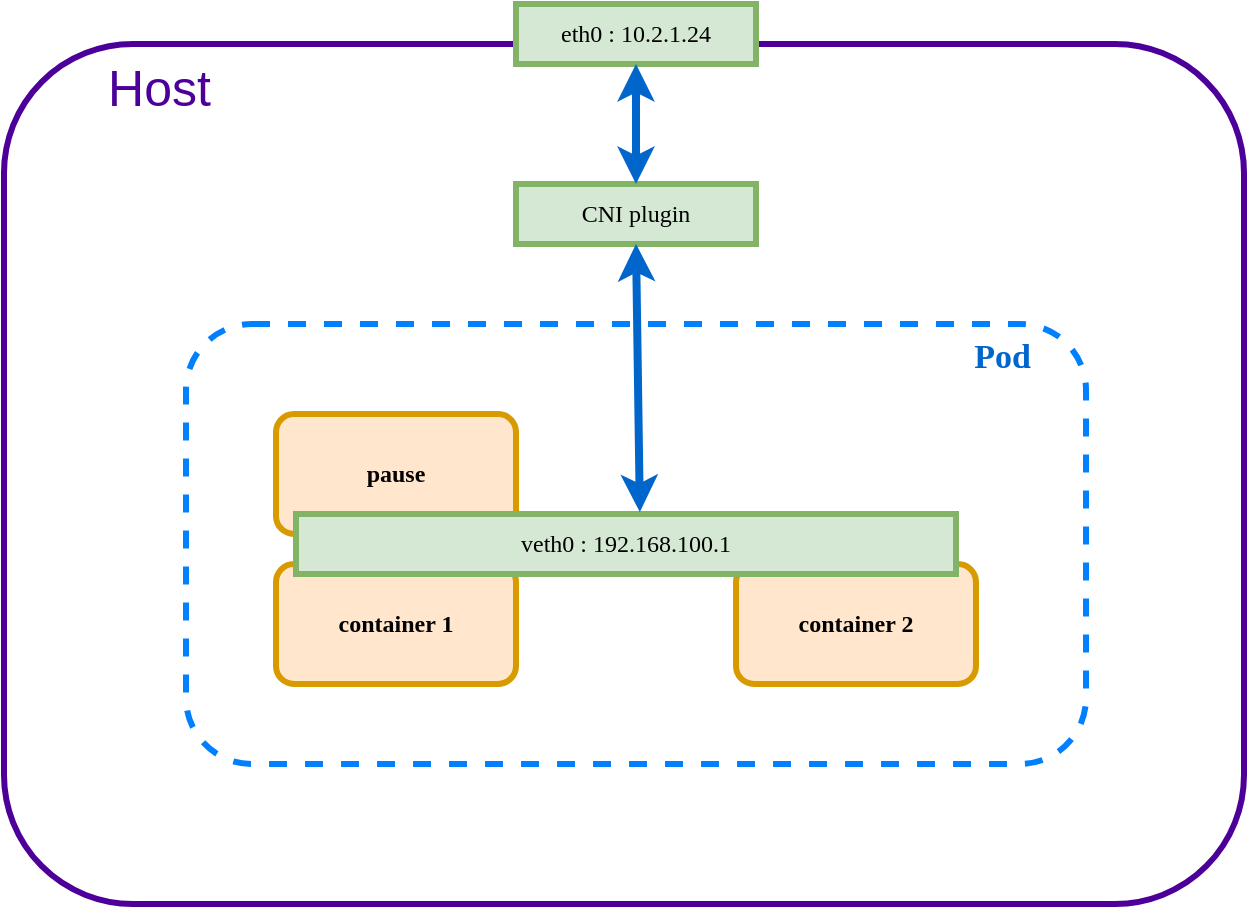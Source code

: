 <mxfile version="14.5.1" type="device"><diagram id="x9zVpShxz5TBvk2fZvnz" name="Page-1"><mxGraphModel dx="1047" dy="705" grid="1" gridSize="10" guides="1" tooltips="1" connect="1" arrows="1" fold="1" page="1" pageScale="1" pageWidth="827" pageHeight="1169" math="0" shadow="0"><root><mxCell id="0"/><mxCell id="1" parent="0"/><mxCell id="koyhvf9OoTWnuavuUXUL-1" value="&amp;nbsp; &amp;nbsp; &amp;nbsp; &amp;nbsp; &amp;nbsp; &amp;nbsp; &amp;nbsp; &amp;nbsp;&lt;font style=&quot;font-size: 25px&quot;&gt;Host&lt;/font&gt;" style="rounded=1;whiteSpace=wrap;html=1;verticalAlign=top;align=left;fontColor=#4C0099;strokeColor=#4C0099;strokeWidth=3;" vertex="1" parent="1"><mxGeometry x="104" y="140" width="620" height="430" as="geometry"/></mxCell><mxCell id="koyhvf9OoTWnuavuUXUL-8" value="&lt;b&gt;&lt;font style=&quot;font-size: 17px&quot;&gt;Pod&amp;nbsp; &amp;nbsp; &amp;nbsp;&amp;nbsp;&lt;/font&gt;&lt;/b&gt;" style="rounded=1;whiteSpace=wrap;html=1;strokeWidth=3;fontFamily=Verdana;align=right;fontColor=#0066CC;strokeColor=#007FFF;verticalAlign=top;dashed=1;" vertex="1" parent="1"><mxGeometry x="195" y="280" width="450" height="220" as="geometry"/></mxCell><mxCell id="koyhvf9OoTWnuavuUXUL-3" value="&lt;b&gt;pause&lt;/b&gt;" style="rounded=1;whiteSpace=wrap;html=1;strokeColor=#d79b00;strokeWidth=3;align=center;fillColor=#ffe6cc;fontFamily=Verdana;" vertex="1" parent="1"><mxGeometry x="240" y="325" width="120" height="60" as="geometry"/></mxCell><mxCell id="koyhvf9OoTWnuavuUXUL-6" value="&lt;b&gt;container 1&lt;/b&gt;" style="rounded=1;whiteSpace=wrap;html=1;strokeColor=#d79b00;strokeWidth=3;align=center;fillColor=#ffe6cc;fontFamily=Verdana;" vertex="1" parent="1"><mxGeometry x="240" y="400" width="120" height="60" as="geometry"/></mxCell><mxCell id="koyhvf9OoTWnuavuUXUL-7" value="&lt;b&gt;container 2&lt;/b&gt;" style="rounded=1;whiteSpace=wrap;html=1;strokeColor=#d79b00;strokeWidth=3;align=center;fillColor=#ffe6cc;fontFamily=Verdana;" vertex="1" parent="1"><mxGeometry x="470" y="400" width="120" height="60" as="geometry"/></mxCell><mxCell id="koyhvf9OoTWnuavuUXUL-9" value="eth0 : 10.2.1.24" style="rounded=0;whiteSpace=wrap;html=1;strokeColor=#82b366;strokeWidth=3;fontFamily=Verdana;align=center;fillColor=#d5e8d4;" vertex="1" parent="1"><mxGeometry x="360" y="120" width="120" height="30" as="geometry"/></mxCell><mxCell id="koyhvf9OoTWnuavuUXUL-10" value="CNI plugin" style="rounded=0;whiteSpace=wrap;html=1;strokeColor=#82b366;strokeWidth=3;fontFamily=Verdana;align=center;fillColor=#d5e8d4;" vertex="1" parent="1"><mxGeometry x="360" y="210" width="120" height="30" as="geometry"/></mxCell><mxCell id="koyhvf9OoTWnuavuUXUL-11" value="veth0 : 192.168.100.1" style="rounded=0;whiteSpace=wrap;html=1;strokeColor=#82b366;strokeWidth=3;fontFamily=Verdana;align=center;fillColor=#d5e8d4;" vertex="1" parent="1"><mxGeometry x="250" y="375" width="330" height="30" as="geometry"/></mxCell><mxCell id="koyhvf9OoTWnuavuUXUL-12" value="" style="endArrow=classic;startArrow=classic;html=1;fontFamily=Verdana;fontColor=#0066CC;entryX=0.5;entryY=1;entryDx=0;entryDy=0;exitX=0.5;exitY=0;exitDx=0;exitDy=0;strokeWidth=4;strokeColor=#0066CC;" edge="1" parent="1" source="koyhvf9OoTWnuavuUXUL-10" target="koyhvf9OoTWnuavuUXUL-9"><mxGeometry width="50" height="50" relative="1" as="geometry"><mxPoint x="505" y="250" as="sourcePoint"/><mxPoint x="555" y="200" as="targetPoint"/></mxGeometry></mxCell><mxCell id="koyhvf9OoTWnuavuUXUL-13" value="" style="endArrow=classic;startArrow=classic;html=1;fontFamily=Verdana;fontColor=#0066CC;entryX=0.5;entryY=1;entryDx=0;entryDy=0;exitX=0.521;exitY=-0.033;exitDx=0;exitDy=0;strokeWidth=4;strokeColor=#0066CC;exitPerimeter=0;" edge="1" parent="1" source="koyhvf9OoTWnuavuUXUL-11" target="koyhvf9OoTWnuavuUXUL-10"><mxGeometry width="50" height="50" relative="1" as="geometry"><mxPoint x="419.5" y="350" as="sourcePoint"/><mxPoint x="419.5" y="290" as="targetPoint"/></mxGeometry></mxCell></root></mxGraphModel></diagram></mxfile>